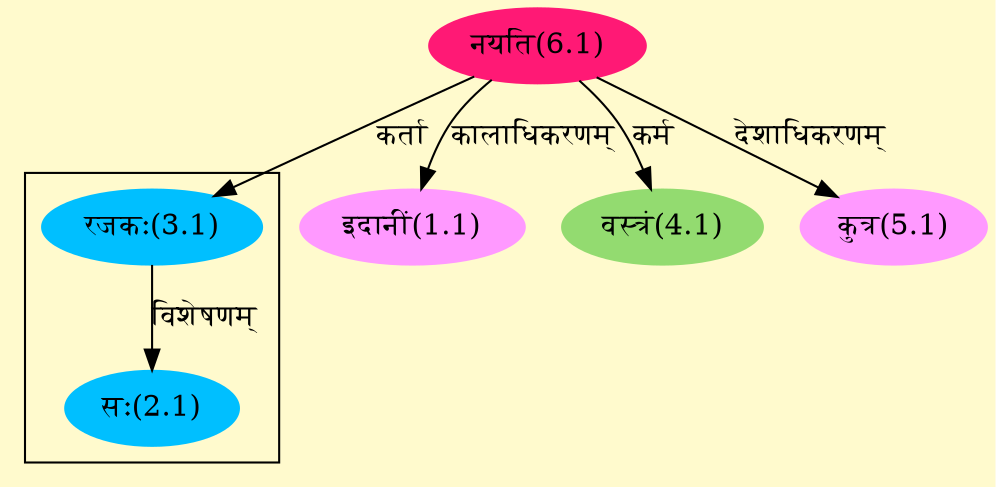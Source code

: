 digraph G{
rankdir=BT;
 compound=true;
 bgcolor="lemonchiffon1";

subgraph cluster_1{
Node2_1 [style=filled, color="#00BFFF" label = "सः(2.1)"]
Node3_1 [style=filled, color="#00BFFF" label = "रजकः(3.1)"]

}
Node1_1 [style=filled, color="#FF99FF" label = "इदानीं(1.1)"]
Node6_1 [style=filled, color="#FF1975" label = "नयति(6.1)"]
Node3_1 [style=filled, color="#00BFFF" label = "रजकः(3.1)"]
Node4_1 [style=filled, color="#93DB70" label = "वस्त्रं(4.1)"]
Node5_1 [style=filled, color="#FF99FF" label = "कुत्र(5.1)"]
/* Start of Relations section */

Node1_1 -> Node6_1 [  label="कालाधिकरणम्"  dir="back" ]
Node2_1 -> Node3_1 [  label="विशेषणम्"  dir="back" ]
Node3_1 -> Node6_1 [  label="कर्ता"  dir="back" ]
Node4_1 -> Node6_1 [  label="कर्म"  dir="back" ]
Node5_1 -> Node6_1 [  label="देशाधिकरणम्"  dir="back" ]
}
